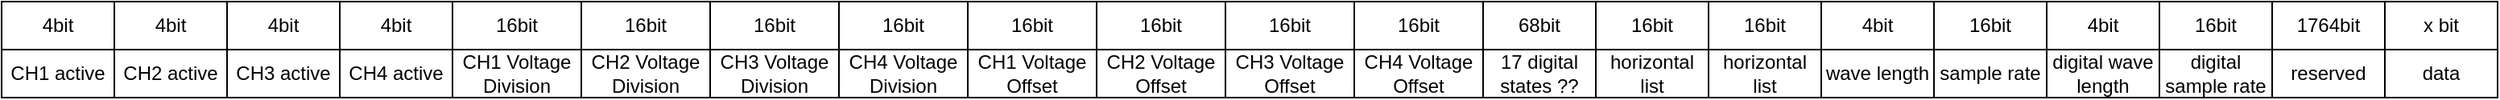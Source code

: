 <mxfile version="15.5.8" type="device"><diagram id="L5xmj_ySc5iSbj6HDJgB" name="Page-1"><mxGraphModel dx="1385" dy="650" grid="1" gridSize="10" guides="1" tooltips="1" connect="1" arrows="1" fold="1" page="1" pageScale="1" pageWidth="827" pageHeight="1169" math="0" shadow="0"><root><mxCell id="0"/><mxCell id="1" parent="0"/><mxCell id="Hdl1k5t9aB35cLerTSlW-2" value="4bit" style="rounded=0;whiteSpace=wrap;html=1;" vertex="1" parent="1"><mxGeometry x="30" y="250" width="70" height="30" as="geometry"/></mxCell><mxCell id="Hdl1k5t9aB35cLerTSlW-3" value="CH1 active" style="rounded=0;whiteSpace=wrap;html=1;" vertex="1" parent="1"><mxGeometry x="30" y="280" width="70" height="30" as="geometry"/></mxCell><mxCell id="Hdl1k5t9aB35cLerTSlW-6" value="4bit" style="rounded=0;whiteSpace=wrap;html=1;" vertex="1" parent="1"><mxGeometry x="100" y="250" width="70" height="30" as="geometry"/></mxCell><mxCell id="Hdl1k5t9aB35cLerTSlW-7" value="CH2 active" style="rounded=0;whiteSpace=wrap;html=1;" vertex="1" parent="1"><mxGeometry x="100" y="280" width="70" height="30" as="geometry"/></mxCell><mxCell id="Hdl1k5t9aB35cLerTSlW-8" value="4bit" style="rounded=0;whiteSpace=wrap;html=1;" vertex="1" parent="1"><mxGeometry x="170" y="250" width="70" height="30" as="geometry"/></mxCell><mxCell id="Hdl1k5t9aB35cLerTSlW-9" value="CH3 active" style="rounded=0;whiteSpace=wrap;html=1;" vertex="1" parent="1"><mxGeometry x="170" y="280" width="70" height="30" as="geometry"/></mxCell><mxCell id="Hdl1k5t9aB35cLerTSlW-10" value="4bit" style="rounded=0;whiteSpace=wrap;html=1;" vertex="1" parent="1"><mxGeometry x="240" y="250" width="70" height="30" as="geometry"/></mxCell><mxCell id="Hdl1k5t9aB35cLerTSlW-11" value="CH4 active" style="rounded=0;whiteSpace=wrap;html=1;" vertex="1" parent="1"><mxGeometry x="240" y="280" width="70" height="30" as="geometry"/></mxCell><mxCell id="Hdl1k5t9aB35cLerTSlW-12" value="16bit" style="rounded=0;whiteSpace=wrap;html=1;" vertex="1" parent="1"><mxGeometry x="310" y="250" width="80" height="30" as="geometry"/></mxCell><mxCell id="Hdl1k5t9aB35cLerTSlW-13" value="CH1 Voltage Division" style="rounded=0;whiteSpace=wrap;html=1;" vertex="1" parent="1"><mxGeometry x="310" y="280" width="80" height="30" as="geometry"/></mxCell><mxCell id="Hdl1k5t9aB35cLerTSlW-14" value="16bit" style="rounded=0;whiteSpace=wrap;html=1;" vertex="1" parent="1"><mxGeometry x="390" y="250" width="80" height="30" as="geometry"/></mxCell><mxCell id="Hdl1k5t9aB35cLerTSlW-15" value="CH2 Voltage Division" style="rounded=0;whiteSpace=wrap;html=1;" vertex="1" parent="1"><mxGeometry x="390" y="280" width="80" height="30" as="geometry"/></mxCell><mxCell id="Hdl1k5t9aB35cLerTSlW-16" value="16bit" style="rounded=0;whiteSpace=wrap;html=1;" vertex="1" parent="1"><mxGeometry x="470" y="250" width="80" height="30" as="geometry"/></mxCell><mxCell id="Hdl1k5t9aB35cLerTSlW-17" value="CH3 Voltage Division" style="rounded=0;whiteSpace=wrap;html=1;" vertex="1" parent="1"><mxGeometry x="470" y="280" width="80" height="30" as="geometry"/></mxCell><mxCell id="Hdl1k5t9aB35cLerTSlW-18" value="16bit" style="rounded=0;whiteSpace=wrap;html=1;" vertex="1" parent="1"><mxGeometry x="550" y="250" width="80" height="30" as="geometry"/></mxCell><mxCell id="Hdl1k5t9aB35cLerTSlW-19" value="&lt;div&gt;CH4 Voltage Division&lt;/div&gt;" style="rounded=0;whiteSpace=wrap;html=1;" vertex="1" parent="1"><mxGeometry x="550" y="280" width="80" height="30" as="geometry"/></mxCell><mxCell id="Hdl1k5t9aB35cLerTSlW-20" value="16bit" style="rounded=0;whiteSpace=wrap;html=1;" vertex="1" parent="1"><mxGeometry x="630" y="250" width="80" height="30" as="geometry"/></mxCell><mxCell id="Hdl1k5t9aB35cLerTSlW-21" value="CH1 Voltage Offset" style="rounded=0;whiteSpace=wrap;html=1;" vertex="1" parent="1"><mxGeometry x="630" y="280" width="80" height="30" as="geometry"/></mxCell><mxCell id="Hdl1k5t9aB35cLerTSlW-22" value="16bit" style="rounded=0;whiteSpace=wrap;html=1;" vertex="1" parent="1"><mxGeometry x="710" y="250" width="80" height="30" as="geometry"/></mxCell><mxCell id="Hdl1k5t9aB35cLerTSlW-23" value="CH2 Voltage Offset" style="rounded=0;whiteSpace=wrap;html=1;" vertex="1" parent="1"><mxGeometry x="710" y="280" width="80" height="30" as="geometry"/></mxCell><mxCell id="Hdl1k5t9aB35cLerTSlW-24" value="16bit" style="rounded=0;whiteSpace=wrap;html=1;" vertex="1" parent="1"><mxGeometry x="790" y="250" width="80" height="30" as="geometry"/></mxCell><mxCell id="Hdl1k5t9aB35cLerTSlW-25" value="CH3 Voltage Offset" style="rounded=0;whiteSpace=wrap;html=1;" vertex="1" parent="1"><mxGeometry x="790" y="280" width="80" height="30" as="geometry"/></mxCell><mxCell id="Hdl1k5t9aB35cLerTSlW-26" value="16bit" style="rounded=0;whiteSpace=wrap;html=1;" vertex="1" parent="1"><mxGeometry x="870" y="250" width="80" height="30" as="geometry"/></mxCell><mxCell id="Hdl1k5t9aB35cLerTSlW-27" value="&lt;div&gt;CH4 Voltage Offset&lt;/div&gt;" style="rounded=0;whiteSpace=wrap;html=1;" vertex="1" parent="1"><mxGeometry x="870" y="280" width="80" height="30" as="geometry"/></mxCell><mxCell id="Hdl1k5t9aB35cLerTSlW-28" value="68bit" style="rounded=0;whiteSpace=wrap;html=1;" vertex="1" parent="1"><mxGeometry x="950" y="250" width="70" height="30" as="geometry"/></mxCell><mxCell id="Hdl1k5t9aB35cLerTSlW-29" value="17 digital states ??" style="rounded=0;whiteSpace=wrap;html=1;" vertex="1" parent="1"><mxGeometry x="950" y="280" width="70" height="30" as="geometry"/></mxCell><mxCell id="Hdl1k5t9aB35cLerTSlW-30" value="16bit" style="rounded=0;whiteSpace=wrap;html=1;" vertex="1" parent="1"><mxGeometry x="1020" y="250" width="70" height="30" as="geometry"/></mxCell><mxCell id="Hdl1k5t9aB35cLerTSlW-31" value="horizontal list" style="rounded=0;whiteSpace=wrap;html=1;" vertex="1" parent="1"><mxGeometry x="1020" y="280" width="70" height="30" as="geometry"/></mxCell><mxCell id="Hdl1k5t9aB35cLerTSlW-32" value="16bit" style="rounded=0;whiteSpace=wrap;html=1;" vertex="1" parent="1"><mxGeometry x="1090" y="250" width="70" height="30" as="geometry"/></mxCell><mxCell id="Hdl1k5t9aB35cLerTSlW-33" value="horizontal list" style="rounded=0;whiteSpace=wrap;html=1;" vertex="1" parent="1"><mxGeometry x="1090" y="280" width="70" height="30" as="geometry"/></mxCell><mxCell id="Hdl1k5t9aB35cLerTSlW-34" value="4bit" style="rounded=0;whiteSpace=wrap;html=1;" vertex="1" parent="1"><mxGeometry x="1160" y="250" width="70" height="30" as="geometry"/></mxCell><mxCell id="Hdl1k5t9aB35cLerTSlW-35" value="wave length" style="rounded=0;whiteSpace=wrap;html=1;" vertex="1" parent="1"><mxGeometry x="1160" y="280" width="70" height="30" as="geometry"/></mxCell><mxCell id="Hdl1k5t9aB35cLerTSlW-36" value="16bit" style="rounded=0;whiteSpace=wrap;html=1;" vertex="1" parent="1"><mxGeometry x="1230" y="250" width="70" height="30" as="geometry"/></mxCell><mxCell id="Hdl1k5t9aB35cLerTSlW-37" value="sample rate" style="rounded=0;whiteSpace=wrap;html=1;" vertex="1" parent="1"><mxGeometry x="1230" y="280" width="70" height="30" as="geometry"/></mxCell><mxCell id="Hdl1k5t9aB35cLerTSlW-44" value="4bit" style="rounded=0;whiteSpace=wrap;html=1;" vertex="1" parent="1"><mxGeometry x="1300" y="250" width="70" height="30" as="geometry"/></mxCell><mxCell id="Hdl1k5t9aB35cLerTSlW-45" value="digital wave length" style="rounded=0;whiteSpace=wrap;html=1;" vertex="1" parent="1"><mxGeometry x="1300" y="280" width="70" height="30" as="geometry"/></mxCell><mxCell id="Hdl1k5t9aB35cLerTSlW-46" value="16bit" style="rounded=0;whiteSpace=wrap;html=1;" vertex="1" parent="1"><mxGeometry x="1370" y="250" width="70" height="30" as="geometry"/></mxCell><mxCell id="Hdl1k5t9aB35cLerTSlW-47" value="digital sample rate" style="rounded=0;whiteSpace=wrap;html=1;" vertex="1" parent="1"><mxGeometry x="1370" y="280" width="70" height="30" as="geometry"/></mxCell><mxCell id="Hdl1k5t9aB35cLerTSlW-48" value="1764bit" style="rounded=0;whiteSpace=wrap;html=1;" vertex="1" parent="1"><mxGeometry x="1440" y="250" width="70" height="30" as="geometry"/></mxCell><mxCell id="Hdl1k5t9aB35cLerTSlW-49" value="reserved" style="rounded=0;whiteSpace=wrap;html=1;" vertex="1" parent="1"><mxGeometry x="1440" y="280" width="70" height="30" as="geometry"/></mxCell><mxCell id="Hdl1k5t9aB35cLerTSlW-50" value="x bit" style="rounded=0;whiteSpace=wrap;html=1;" vertex="1" parent="1"><mxGeometry x="1510" y="250" width="70" height="30" as="geometry"/></mxCell><mxCell id="Hdl1k5t9aB35cLerTSlW-51" value="data" style="rounded=0;whiteSpace=wrap;html=1;" vertex="1" parent="1"><mxGeometry x="1510" y="280" width="70" height="30" as="geometry"/></mxCell></root></mxGraphModel></diagram></mxfile>